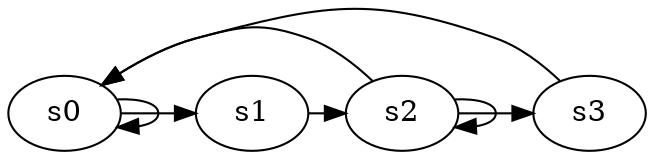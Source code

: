 digraph game_0449_cycle_4 {
    s0 [name="s0", player=0, target=1];
    s1 [name="s1", player=1];
    s2 [name="s2", player=0];
    s3 [name="s3", player=0, target=1];

    s0 -> s1 [constraint="!(time % 5 == 0)"];
    s1 -> s2 [constraint="time == 12 || time == 14 || time == 20 || time == 22 || time == 23"];
    s2 -> s3 [constraint="time % 6 == 4"];
    s3 -> s0 [constraint="time % 2 == 0"];
    s0 -> s0 [constraint="time % 2 == 0"];
    s2 -> s2 [constraint="time % 3 == 0"];
    s2 -> s0 [constraint="time == 7 || time == 9 || time == 14"];
}
